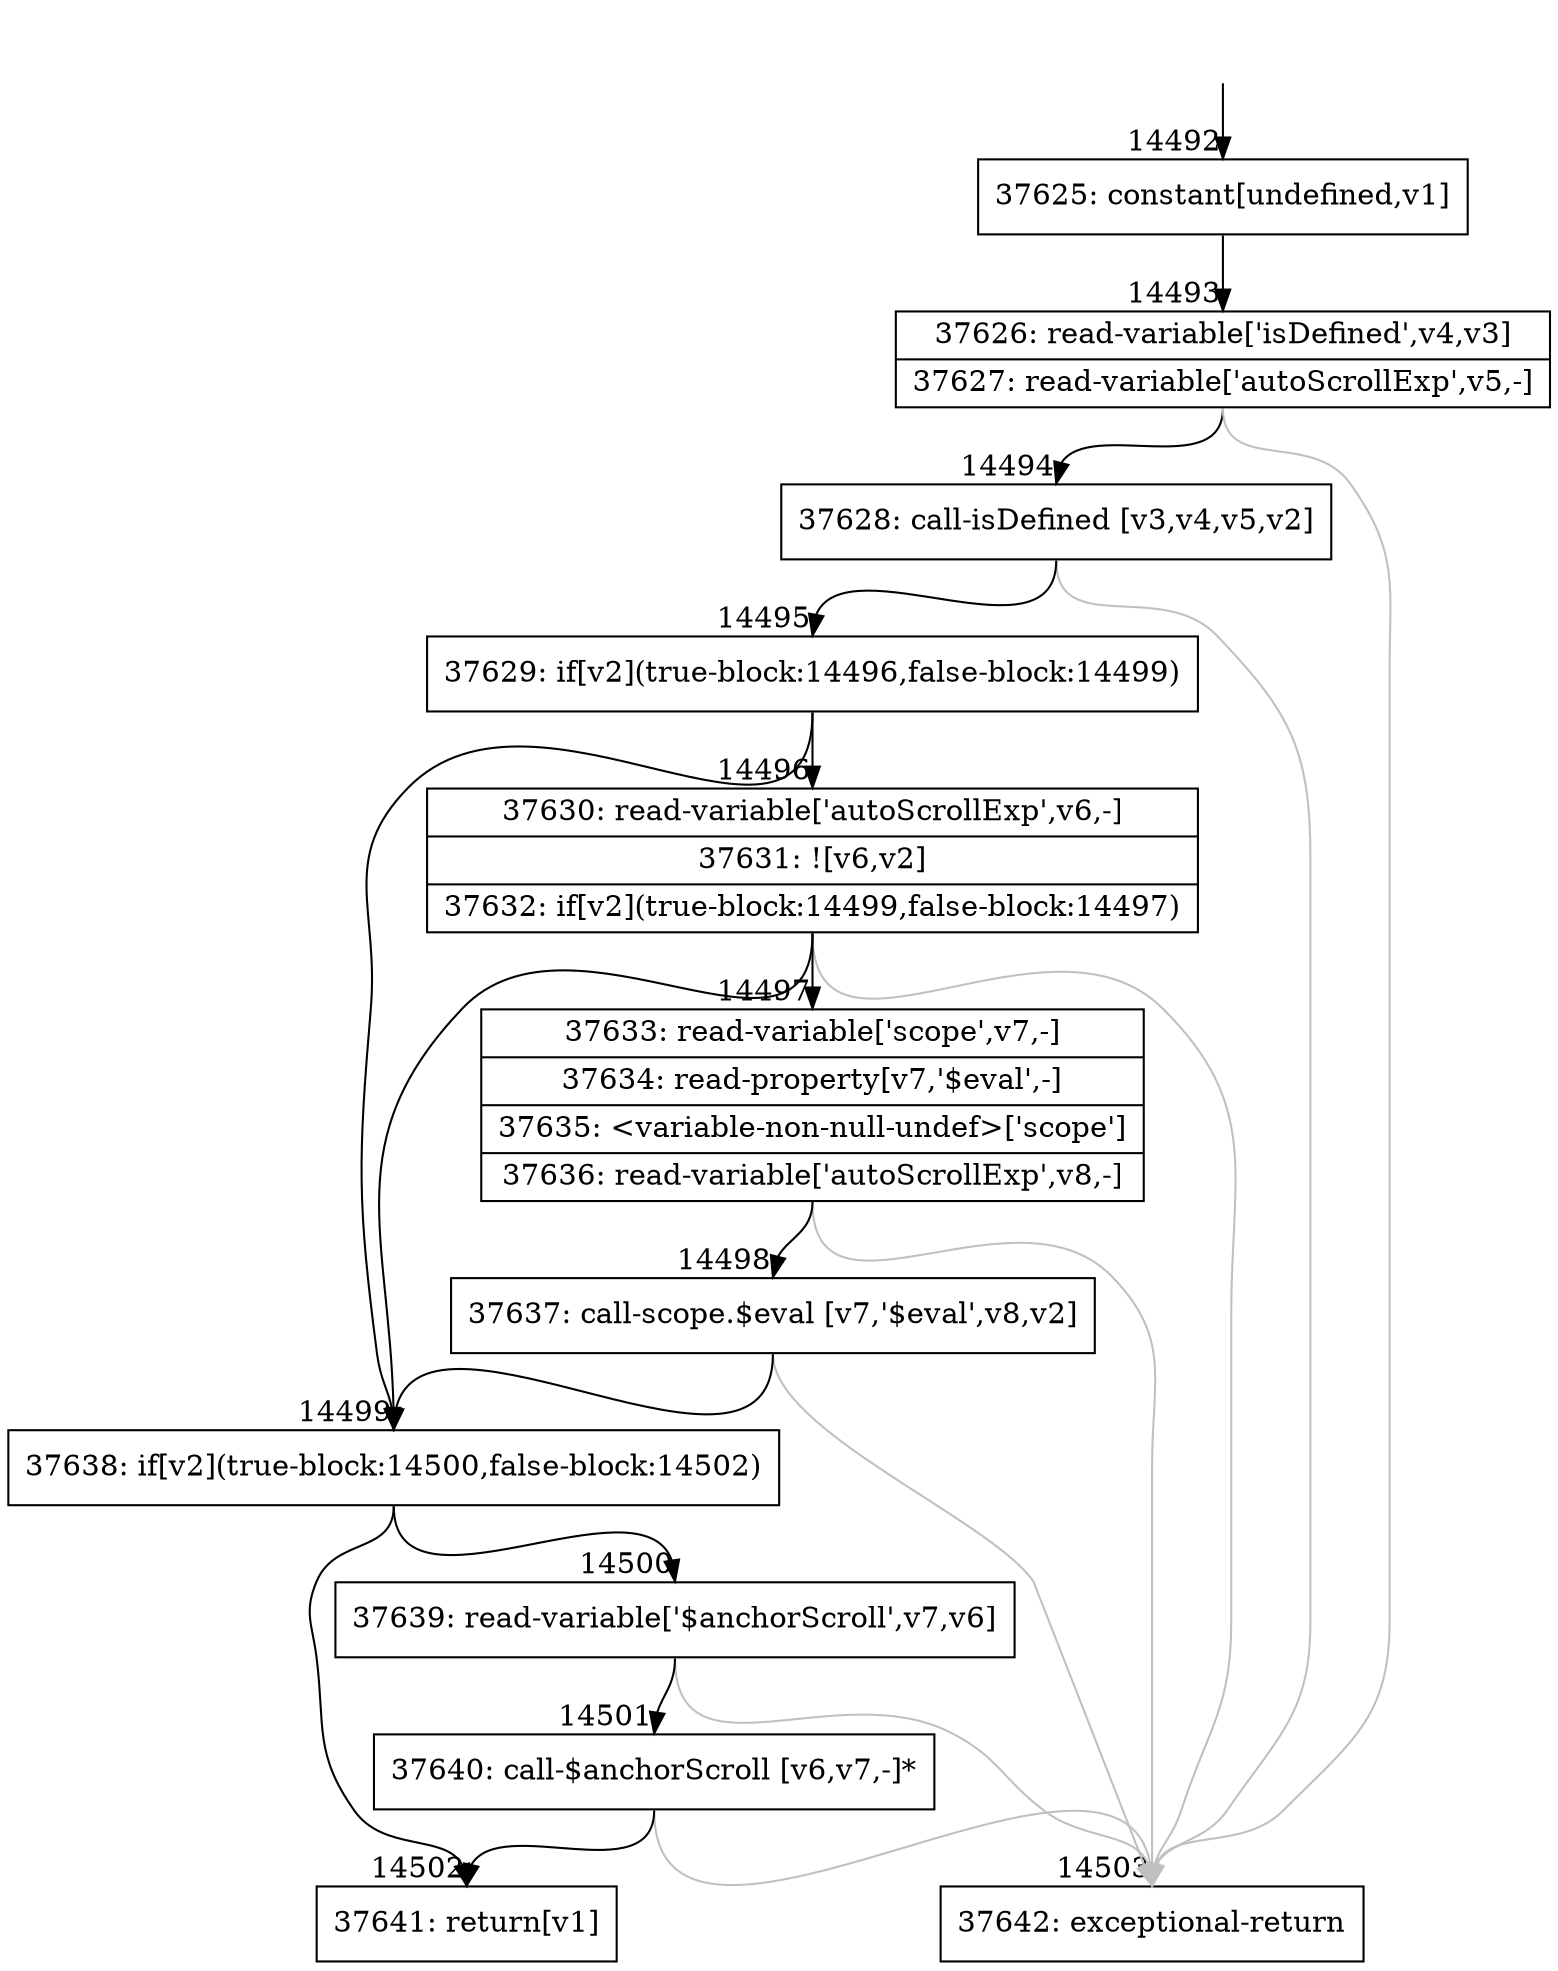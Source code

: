 digraph {
rankdir="TD"
BB_entry1156[shape=none,label=""];
BB_entry1156 -> BB14492 [tailport=s, headport=n, headlabel="    14492"]
BB14492 [shape=record label="{37625: constant[undefined,v1]}" ] 
BB14492 -> BB14493 [tailport=s, headport=n, headlabel="      14493"]
BB14493 [shape=record label="{37626: read-variable['isDefined',v4,v3]|37627: read-variable['autoScrollExp',v5,-]}" ] 
BB14493 -> BB14494 [tailport=s, headport=n, headlabel="      14494"]
BB14493 -> BB14503 [tailport=s, headport=n, color=gray, headlabel="      14503"]
BB14494 [shape=record label="{37628: call-isDefined [v3,v4,v5,v2]}" ] 
BB14494 -> BB14495 [tailport=s, headport=n, headlabel="      14495"]
BB14494 -> BB14503 [tailport=s, headport=n, color=gray]
BB14495 [shape=record label="{37629: if[v2](true-block:14496,false-block:14499)}" ] 
BB14495 -> BB14499 [tailport=s, headport=n, headlabel="      14499"]
BB14495 -> BB14496 [tailport=s, headport=n, headlabel="      14496"]
BB14496 [shape=record label="{37630: read-variable['autoScrollExp',v6,-]|37631: ![v6,v2]|37632: if[v2](true-block:14499,false-block:14497)}" ] 
BB14496 -> BB14499 [tailport=s, headport=n]
BB14496 -> BB14497 [tailport=s, headport=n, headlabel="      14497"]
BB14496 -> BB14503 [tailport=s, headport=n, color=gray]
BB14497 [shape=record label="{37633: read-variable['scope',v7,-]|37634: read-property[v7,'$eval',-]|37635: \<variable-non-null-undef\>['scope']|37636: read-variable['autoScrollExp',v8,-]}" ] 
BB14497 -> BB14498 [tailport=s, headport=n, headlabel="      14498"]
BB14497 -> BB14503 [tailport=s, headport=n, color=gray]
BB14498 [shape=record label="{37637: call-scope.$eval [v7,'$eval',v8,v2]}" ] 
BB14498 -> BB14499 [tailport=s, headport=n]
BB14498 -> BB14503 [tailport=s, headport=n, color=gray]
BB14499 [shape=record label="{37638: if[v2](true-block:14500,false-block:14502)}" ] 
BB14499 -> BB14500 [tailport=s, headport=n, headlabel="      14500"]
BB14499 -> BB14502 [tailport=s, headport=n, headlabel="      14502"]
BB14500 [shape=record label="{37639: read-variable['$anchorScroll',v7,v6]}" ] 
BB14500 -> BB14501 [tailport=s, headport=n, headlabel="      14501"]
BB14500 -> BB14503 [tailport=s, headport=n, color=gray]
BB14501 [shape=record label="{37640: call-$anchorScroll [v6,v7,-]*}" ] 
BB14501 -> BB14502 [tailport=s, headport=n]
BB14501 -> BB14503 [tailport=s, headport=n, color=gray]
BB14502 [shape=record label="{37641: return[v1]}" ] 
BB14503 [shape=record label="{37642: exceptional-return}" ] 
//#$~ 24066
}
